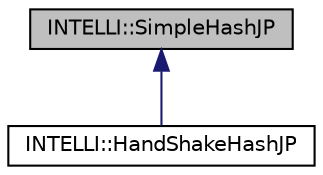 digraph "INTELLI::SimpleHashJP"
{
 // LATEX_PDF_SIZE
  edge [fontname="Helvetica",fontsize="10",labelfontname="Helvetica",labelfontsize="10"];
  node [fontname="Helvetica",fontsize="10",shape=record];
  Node1 [label="INTELLI::SimpleHashJP",height=0.2,width=0.4,color="black", fillcolor="grey75", style="filled", fontcolor="black",tooltip=" "];
  Node1 -> Node2 [dir="back",color="midnightblue",fontsize="10",style="solid",fontname="Helvetica"];
  Node2 [label="INTELLI::HandShakeHashJP",height=0.2,width=0.4,color="black", fillcolor="white", style="filled",URL="$classINTELLI_1_1HandShakeHashJP.html",tooltip=" "];
}
